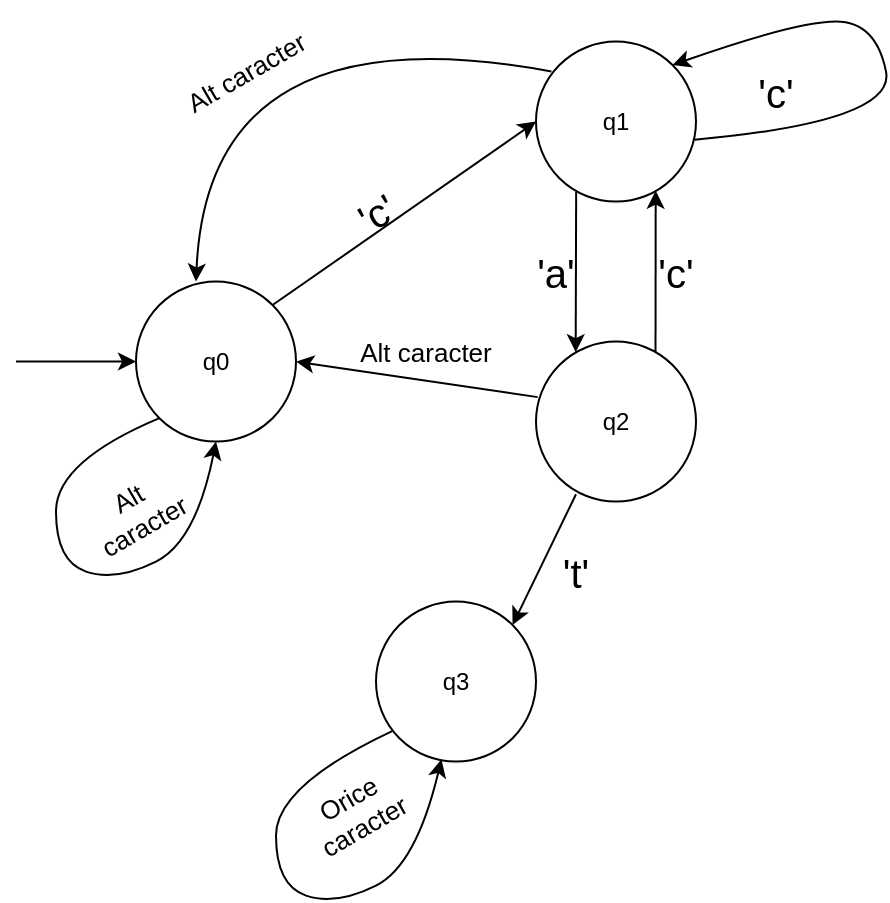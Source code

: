 <mxfile version="26.0.13">
  <diagram name="Pagină-1" id="FsEjg7Ed_IUu1DzRXPSv">
    <mxGraphModel dx="1750" dy="870" grid="1" gridSize="10" guides="1" tooltips="1" connect="1" arrows="1" fold="1" page="1" pageScale="1" pageWidth="827" pageHeight="1169" math="0" shadow="0">
      <root>
        <mxCell id="0" />
        <mxCell id="1" parent="0" />
        <mxCell id="DJvMOze5gsXIM0qXsrdn-1" value="q0" style="ellipse;whiteSpace=wrap;html=1;aspect=fixed;" vertex="1" parent="1">
          <mxGeometry x="270" y="196.8" width="80" height="80" as="geometry" />
        </mxCell>
        <mxCell id="DJvMOze5gsXIM0qXsrdn-2" value="q1" style="ellipse;whiteSpace=wrap;html=1;aspect=fixed;" vertex="1" parent="1">
          <mxGeometry x="470" y="76.8" width="80" height="80" as="geometry" />
        </mxCell>
        <mxCell id="DJvMOze5gsXIM0qXsrdn-3" value="q2" style="ellipse;whiteSpace=wrap;html=1;aspect=fixed;" vertex="1" parent="1">
          <mxGeometry x="470" y="226.8" width="80" height="80" as="geometry" />
        </mxCell>
        <mxCell id="DJvMOze5gsXIM0qXsrdn-4" value="q3" style="ellipse;whiteSpace=wrap;html=1;aspect=fixed;" vertex="1" parent="1">
          <mxGeometry x="390" y="356.8" width="80" height="80" as="geometry" />
        </mxCell>
        <mxCell id="DJvMOze5gsXIM0qXsrdn-5" value="" style="endArrow=classic;html=1;rounded=0;exitX=1;exitY=0;exitDx=0;exitDy=0;entryX=0;entryY=0.5;entryDx=0;entryDy=0;" edge="1" parent="1" source="DJvMOze5gsXIM0qXsrdn-1" target="DJvMOze5gsXIM0qXsrdn-2">
          <mxGeometry width="50" height="50" relative="1" as="geometry">
            <mxPoint x="600" y="286.8" as="sourcePoint" />
            <mxPoint x="650" y="236.8" as="targetPoint" />
          </mxGeometry>
        </mxCell>
        <mxCell id="DJvMOze5gsXIM0qXsrdn-7" value="&#39;c&#39;" style="text;html=1;align=center;verticalAlign=middle;whiteSpace=wrap;rounded=0;fontSize=20;rotation=-30;" vertex="1" parent="1">
          <mxGeometry x="360" y="146.8" width="60" height="30" as="geometry" />
        </mxCell>
        <mxCell id="DJvMOze5gsXIM0qXsrdn-9" value="" style="curved=1;endArrow=classic;html=1;rounded=0;exitX=0;exitY=0;exitDx=0;exitDy=0;entryX=0.425;entryY=-0.04;entryDx=0;entryDy=0;entryPerimeter=0;" edge="1" parent="1">
          <mxGeometry width="50" height="50" relative="1" as="geometry">
            <mxPoint x="477.716" y="91.716" as="sourcePoint" />
            <mxPoint x="300" y="196.8" as="targetPoint" />
            <Array as="points">
              <mxPoint x="306" y="60.0" />
            </Array>
          </mxGeometry>
        </mxCell>
        <mxCell id="DJvMOze5gsXIM0qXsrdn-10" value="Alt caracter" style="text;html=1;align=center;verticalAlign=middle;whiteSpace=wrap;rounded=0;fontSize=13;rotation=-30;" vertex="1" parent="1">
          <mxGeometry x="280" y="76.8" width="90" height="30" as="geometry" />
        </mxCell>
        <mxCell id="DJvMOze5gsXIM0qXsrdn-13" value="" style="endArrow=classic;html=1;rounded=0;entryX=0;entryY=0.5;entryDx=0;entryDy=0;" edge="1" parent="1" target="DJvMOze5gsXIM0qXsrdn-1">
          <mxGeometry width="50" height="50" relative="1" as="geometry">
            <mxPoint x="210" y="236.8" as="sourcePoint" />
            <mxPoint x="260" y="236.8" as="targetPoint" />
          </mxGeometry>
        </mxCell>
        <mxCell id="DJvMOze5gsXIM0qXsrdn-14" value="" style="curved=1;endArrow=classic;html=1;rounded=0;exitX=0;exitY=1;exitDx=0;exitDy=0;entryX=0.5;entryY=1;entryDx=0;entryDy=0;" edge="1" parent="1" source="DJvMOze5gsXIM0qXsrdn-1" target="DJvMOze5gsXIM0qXsrdn-1">
          <mxGeometry width="50" height="50" relative="1" as="geometry">
            <mxPoint x="327.716" y="298.516" as="sourcePoint" />
            <mxPoint x="300" y="356.8" as="targetPoint" />
            <Array as="points">
              <mxPoint x="230" y="286.8" />
              <mxPoint x="230" y="336.8" />
              <mxPoint x="260" y="346.8" />
              <mxPoint x="300" y="326.8" />
            </Array>
          </mxGeometry>
        </mxCell>
        <mxCell id="DJvMOze5gsXIM0qXsrdn-15" value="Alt caracter" style="text;html=1;align=center;verticalAlign=middle;whiteSpace=wrap;rounded=0;fontSize=13;rotation=-30;" vertex="1" parent="1">
          <mxGeometry x="240" y="296.8" width="60" height="30" as="geometry" />
        </mxCell>
        <mxCell id="DJvMOze5gsXIM0qXsrdn-16" value="" style="endArrow=classic;html=1;rounded=0;exitX=0.251;exitY=0.939;exitDx=0;exitDy=0;exitPerimeter=0;entryX=0.248;entryY=0.066;entryDx=0;entryDy=0;entryPerimeter=0;" edge="1" parent="1" source="DJvMOze5gsXIM0qXsrdn-2" target="DJvMOze5gsXIM0qXsrdn-3">
          <mxGeometry width="50" height="50" relative="1" as="geometry">
            <mxPoint x="530" y="196.8" as="sourcePoint" />
            <mxPoint x="492" y="216.8" as="targetPoint" />
          </mxGeometry>
        </mxCell>
        <mxCell id="DJvMOze5gsXIM0qXsrdn-17" value="&#39;a&#39;" style="text;html=1;align=center;verticalAlign=middle;whiteSpace=wrap;rounded=0;fontSize=20;rotation=0;" vertex="1" parent="1">
          <mxGeometry x="450" y="176.8" width="60" height="30" as="geometry" />
        </mxCell>
        <mxCell id="DJvMOze5gsXIM0qXsrdn-20" value="" style="curved=1;endArrow=classic;html=1;rounded=0;entryX=1;entryY=0;entryDx=0;entryDy=0;exitX=0.992;exitY=0.613;exitDx=0;exitDy=0;exitPerimeter=0;" edge="1" parent="1" source="DJvMOze5gsXIM0qXsrdn-2" target="DJvMOze5gsXIM0qXsrdn-2">
          <mxGeometry width="50" height="50" relative="1" as="geometry">
            <mxPoint x="600" y="116.8" as="sourcePoint" />
            <mxPoint x="650" y="66.8" as="targetPoint" />
            <Array as="points">
              <mxPoint x="650" y="116.8" />
              <mxPoint x="640" y="66.8" />
              <mxPoint x="600" y="66.8" />
            </Array>
          </mxGeometry>
        </mxCell>
        <mxCell id="DJvMOze5gsXIM0qXsrdn-21" value="&#39;c&#39;" style="text;html=1;align=center;verticalAlign=middle;whiteSpace=wrap;rounded=0;fontSize=20;rotation=0;" vertex="1" parent="1">
          <mxGeometry x="560" y="86.8" width="60" height="30" as="geometry" />
        </mxCell>
        <mxCell id="DJvMOze5gsXIM0qXsrdn-22" value="" style="endArrow=classic;html=1;rounded=0;exitX=0.25;exitY=0.954;exitDx=0;exitDy=0;exitPerimeter=0;entryX=1;entryY=0;entryDx=0;entryDy=0;" edge="1" parent="1" source="DJvMOze5gsXIM0qXsrdn-3" target="DJvMOze5gsXIM0qXsrdn-4">
          <mxGeometry width="50" height="50" relative="1" as="geometry">
            <mxPoint x="580" y="366.8" as="sourcePoint" />
            <mxPoint x="630" y="316.8" as="targetPoint" />
          </mxGeometry>
        </mxCell>
        <mxCell id="DJvMOze5gsXIM0qXsrdn-23" value="&#39;t&#39;" style="text;html=1;align=center;verticalAlign=middle;whiteSpace=wrap;rounded=0;fontSize=20;rotation=0;" vertex="1" parent="1">
          <mxGeometry x="460" y="326.8" width="60" height="30" as="geometry" />
        </mxCell>
        <mxCell id="DJvMOze5gsXIM0qXsrdn-24" value="" style="endArrow=classic;html=1;rounded=0;exitX=0.747;exitY=0.065;exitDx=0;exitDy=0;exitPerimeter=0;entryX=0.748;entryY=0.932;entryDx=0;entryDy=0;entryPerimeter=0;" edge="1" parent="1" source="DJvMOze5gsXIM0qXsrdn-3" target="DJvMOze5gsXIM0qXsrdn-2">
          <mxGeometry width="50" height="50" relative="1" as="geometry">
            <mxPoint x="530" y="206.8" as="sourcePoint" />
            <mxPoint x="600" y="176.8" as="targetPoint" />
          </mxGeometry>
        </mxCell>
        <mxCell id="DJvMOze5gsXIM0qXsrdn-25" value="&#39;c&#39;" style="text;html=1;align=center;verticalAlign=middle;whiteSpace=wrap;rounded=0;fontSize=20;rotation=0;" vertex="1" parent="1">
          <mxGeometry x="510" y="176.8" width="60" height="30" as="geometry" />
        </mxCell>
        <mxCell id="DJvMOze5gsXIM0qXsrdn-26" value="" style="endArrow=classic;html=1;rounded=0;exitX=0.01;exitY=0.347;exitDx=0;exitDy=0;exitPerimeter=0;entryX=1;entryY=0.5;entryDx=0;entryDy=0;" edge="1" parent="1" source="DJvMOze5gsXIM0qXsrdn-3" target="DJvMOze5gsXIM0qXsrdn-1">
          <mxGeometry width="50" height="50" relative="1" as="geometry">
            <mxPoint x="440" y="266.8" as="sourcePoint" />
            <mxPoint x="490" y="216.8" as="targetPoint" />
          </mxGeometry>
        </mxCell>
        <mxCell id="DJvMOze5gsXIM0qXsrdn-27" value="Alt caracter" style="text;html=1;align=center;verticalAlign=middle;whiteSpace=wrap;rounded=0;fontSize=13;rotation=0;" vertex="1" parent="1">
          <mxGeometry x="370" y="216.8" width="90" height="30" as="geometry" />
        </mxCell>
        <mxCell id="DJvMOze5gsXIM0qXsrdn-29" value="" style="curved=1;endArrow=classic;html=1;rounded=0;exitX=0.101;exitY=0.809;exitDx=0;exitDy=0;entryX=0.409;entryY=0.986;entryDx=0;entryDy=0;exitPerimeter=0;entryPerimeter=0;" edge="1" parent="1" source="DJvMOze5gsXIM0qXsrdn-4" target="DJvMOze5gsXIM0qXsrdn-4">
          <mxGeometry width="50" height="50" relative="1" as="geometry">
            <mxPoint x="392" y="426.8" as="sourcePoint" />
            <mxPoint x="420" y="438.8" as="targetPoint" />
            <Array as="points">
              <mxPoint x="340" y="448.8" />
              <mxPoint x="340" y="498.8" />
              <mxPoint x="370" y="508.8" />
              <mxPoint x="410" y="488.8" />
            </Array>
          </mxGeometry>
        </mxCell>
        <mxCell id="DJvMOze5gsXIM0qXsrdn-30" value="Orice caracter" style="text;html=1;align=center;verticalAlign=middle;whiteSpace=wrap;rounded=0;fontSize=13;rotation=-30;" vertex="1" parent="1">
          <mxGeometry x="350" y="446.8" width="60" height="30" as="geometry" />
        </mxCell>
      </root>
    </mxGraphModel>
  </diagram>
</mxfile>
